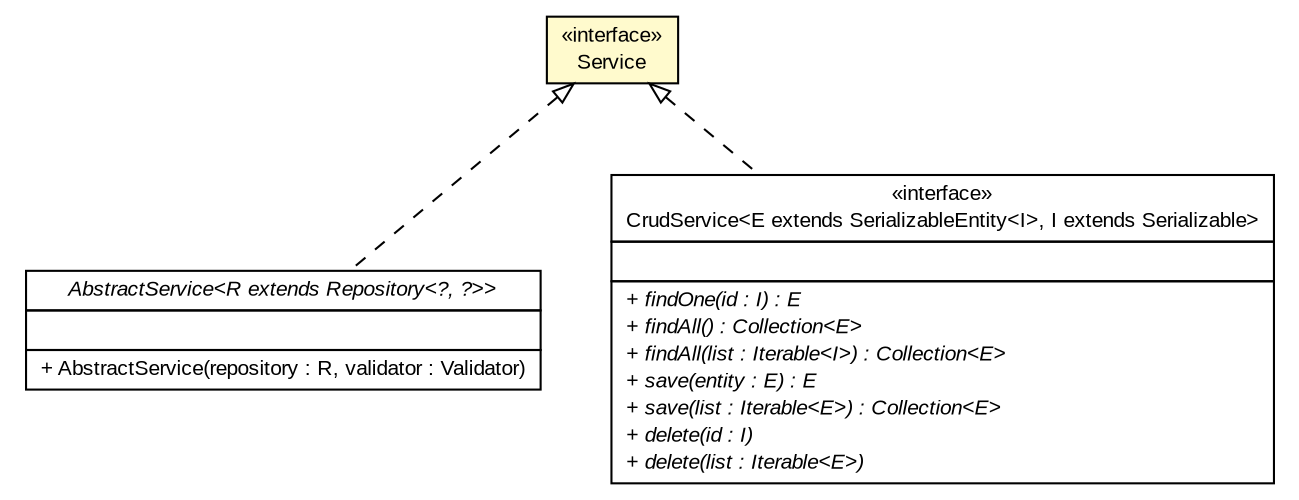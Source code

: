 #!/usr/local/bin/dot
#
# Class diagram 
# Generated by UMLGraph version R5_6 (http://www.umlgraph.org/)
#

digraph G {
	edge [fontname="arial",fontsize=10,labelfontname="arial",labelfontsize=10];
	node [fontname="arial",fontsize=10,shape=plaintext];
	nodesep=0.25;
	ranksep=0.5;
	// br.gov.to.sefaz.common.service.AbstractService<R extends org.springframework.data.repository.Repository<?, ?>>
	c71 [label=<<table title="br.gov.to.sefaz.common.service.AbstractService" border="0" cellborder="1" cellspacing="0" cellpadding="2" port="p" href="../AbstractService.html">
		<tr><td><table border="0" cellspacing="0" cellpadding="1">
<tr><td align="center" balign="center"><font face="arial italic"> AbstractService&lt;R extends Repository&lt;?, ?&gt;&gt; </font></td></tr>
		</table></td></tr>
		<tr><td><table border="0" cellspacing="0" cellpadding="1">
<tr><td align="left" balign="left">  </td></tr>
		</table></td></tr>
		<tr><td><table border="0" cellspacing="0" cellpadding="1">
<tr><td align="left" balign="left"> + AbstractService(repository : R, validator : Validator) </td></tr>
		</table></td></tr>
		</table>>, URL="../AbstractService.html", fontname="arial", fontcolor="black", fontsize=10.0];
	// br.gov.to.sefaz.common.service.iface.Service
	c74 [label=<<table title="br.gov.to.sefaz.common.service.iface.Service" border="0" cellborder="1" cellspacing="0" cellpadding="2" port="p" bgcolor="lemonChiffon" href="./Service.html">
		<tr><td><table border="0" cellspacing="0" cellpadding="1">
<tr><td align="center" balign="center"> &#171;interface&#187; </td></tr>
<tr><td align="center" balign="center"> Service </td></tr>
		</table></td></tr>
		</table>>, URL="./Service.html", fontname="arial", fontcolor="black", fontsize=10.0];
	// br.gov.to.sefaz.common.service.iface.CrudService<E extends br.gov.to.sefaz.common.model.SerializableEntity<I>, I extends java.io.Serializable>
	c76 [label=<<table title="br.gov.to.sefaz.common.service.iface.CrudService" border="0" cellborder="1" cellspacing="0" cellpadding="2" port="p" href="./CrudService.html">
		<tr><td><table border="0" cellspacing="0" cellpadding="1">
<tr><td align="center" balign="center"> &#171;interface&#187; </td></tr>
<tr><td align="center" balign="center"> CrudService&lt;E extends SerializableEntity&lt;I&gt;, I extends Serializable&gt; </td></tr>
		</table></td></tr>
		<tr><td><table border="0" cellspacing="0" cellpadding="1">
<tr><td align="left" balign="left">  </td></tr>
		</table></td></tr>
		<tr><td><table border="0" cellspacing="0" cellpadding="1">
<tr><td align="left" balign="left"><font face="arial italic" point-size="10.0"> + findOne(id : I) : E </font></td></tr>
<tr><td align="left" balign="left"><font face="arial italic" point-size="10.0"> + findAll() : Collection&lt;E&gt; </font></td></tr>
<tr><td align="left" balign="left"><font face="arial italic" point-size="10.0"> + findAll(list : Iterable&lt;I&gt;) : Collection&lt;E&gt; </font></td></tr>
<tr><td align="left" balign="left"><font face="arial italic" point-size="10.0"> + save(entity : E) : E </font></td></tr>
<tr><td align="left" balign="left"><font face="arial italic" point-size="10.0"> + save(list : Iterable&lt;E&gt;) : Collection&lt;E&gt; </font></td></tr>
<tr><td align="left" balign="left"><font face="arial italic" point-size="10.0"> + delete(id : I) </font></td></tr>
<tr><td align="left" balign="left"><font face="arial italic" point-size="10.0"> + delete(list : Iterable&lt;E&gt;) </font></td></tr>
		</table></td></tr>
		</table>>, URL="./CrudService.html", fontname="arial", fontcolor="black", fontsize=10.0];
	//br.gov.to.sefaz.common.service.AbstractService<R extends org.springframework.data.repository.Repository<?, ?>> implements br.gov.to.sefaz.common.service.iface.Service
	c74:p -> c71:p [dir=back,arrowtail=empty,style=dashed];
	//br.gov.to.sefaz.common.service.iface.CrudService<E extends br.gov.to.sefaz.common.model.SerializableEntity<I>, I extends java.io.Serializable> implements br.gov.to.sefaz.common.service.iface.Service
	c74:p -> c76:p [dir=back,arrowtail=empty,style=dashed];
}

